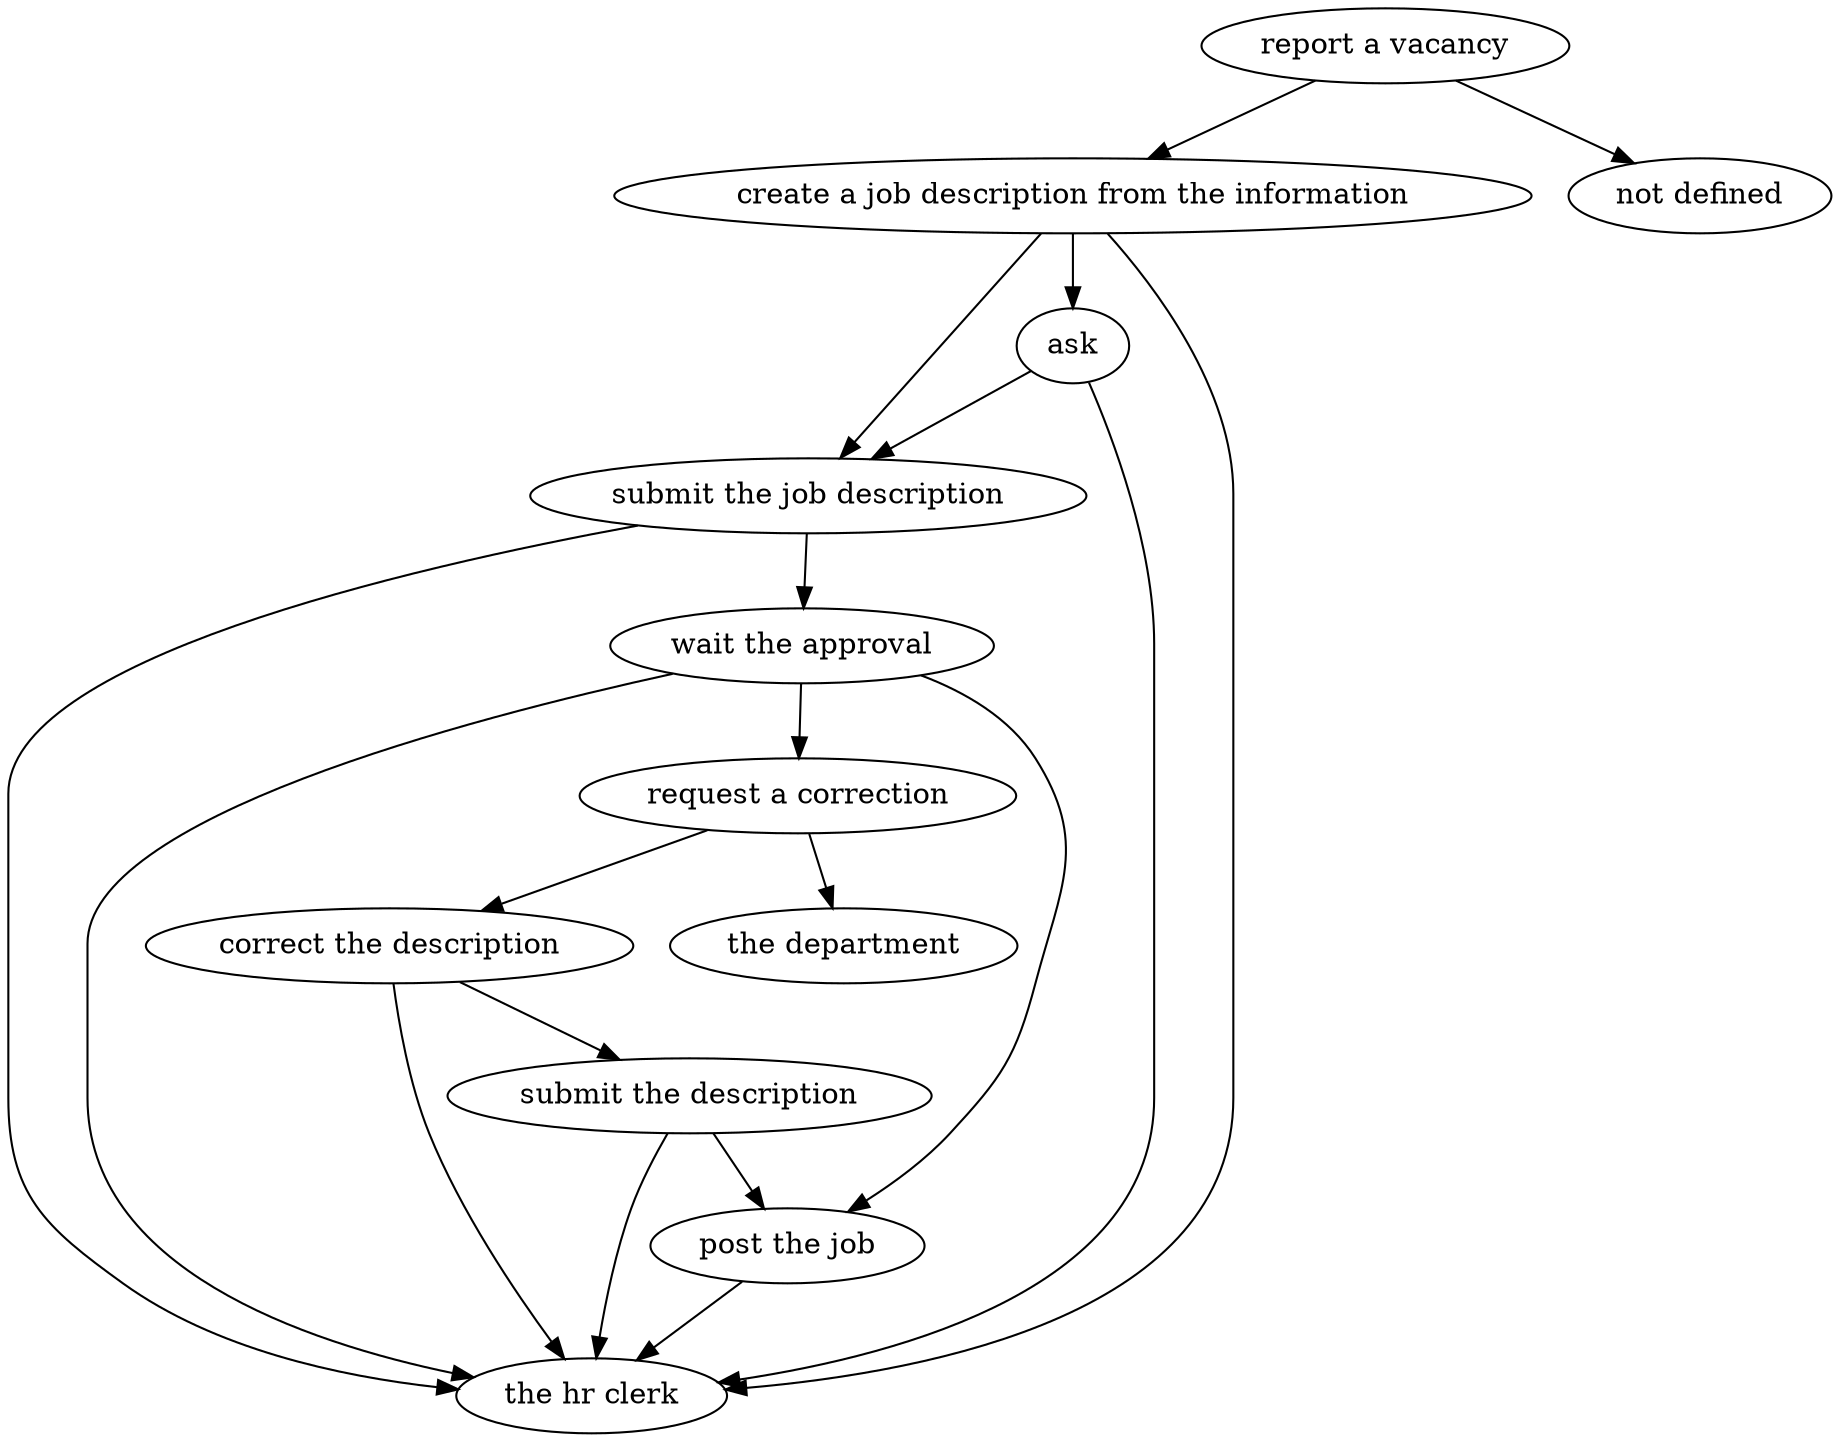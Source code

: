 strict digraph "doc-8.2" {
	graph [name="doc-8.2"];
	"report a vacancy"	[attrs="{'type': 'Activity', 'label': 'report a vacancy'}"];
	"create a job description from the information"	[attrs="{'type': 'Activity', 'label': 'create a job description from the information'}"];
	"report a vacancy" -> "create a job description from the information"	[attrs="{'type': 'flow', 'label': 'flow'}"];
	"not defined"	[attrs="{'type': 'Actor', 'label': 'not defined'}"];
	"report a vacancy" -> "not defined"	[attrs="{'type': 'actor performer', 'label': 'actor performer'}"];
	ask	[attrs="{'type': 'Activity', 'label': 'ask'}"];
	"create a job description from the information" -> ask	[attrs="{'type': 'flow', 'label': 'flow'}"];
	"submit the job description"	[attrs="{'type': 'Activity', 'label': 'submit the job description'}"];
	"create a job description from the information" -> "submit the job description"	[attrs="{'type': 'flow', 'label': 'flow'}"];
	"the hr clerk"	[attrs="{'type': 'Actor', 'label': 'the hr clerk'}"];
	"create a job description from the information" -> "the hr clerk"	[attrs="{'type': 'actor performer', 'label': 'actor performer'}"];
	ask -> "submit the job description"	[attrs="{'type': 'flow', 'label': 'flow'}"];
	ask -> "the hr clerk"	[attrs="{'type': 'actor performer', 'label': 'actor performer'}"];
	"wait the approval"	[attrs="{'type': 'Activity', 'label': 'wait the approval'}"];
	"submit the job description" -> "wait the approval"	[attrs="{'type': 'flow', 'label': 'flow'}"];
	"submit the job description" -> "the hr clerk"	[attrs="{'type': 'actor performer', 'label': 'actor performer'}"];
	"request a correction"	[attrs="{'type': 'Activity', 'label': 'request a correction'}"];
	"wait the approval" -> "request a correction"	[attrs="{'type': 'flow', 'label': 'flow'}"];
	"post the job"	[attrs="{'type': 'Activity', 'label': 'post the job'}"];
	"wait the approval" -> "post the job"	[attrs="{'type': 'flow', 'label': 'flow'}"];
	"wait the approval" -> "the hr clerk"	[attrs="{'type': 'actor performer', 'label': 'actor performer'}"];
	"correct the description"	[attrs="{'type': 'Activity', 'label': 'correct the description'}"];
	"request a correction" -> "correct the description"	[attrs="{'type': 'flow', 'label': 'flow'}"];
	"the department"	[attrs="{'type': 'Actor', 'label': 'the department'}"];
	"request a correction" -> "the department"	[attrs="{'type': 'actor performer', 'label': 'actor performer'}"];
	"submit the description"	[attrs="{'type': 'Activity', 'label': 'submit the description'}"];
	"correct the description" -> "submit the description"	[attrs="{'type': 'flow', 'label': 'flow'}"];
	"correct the description" -> "the hr clerk"	[attrs="{'type': 'actor performer', 'label': 'actor performer'}"];
	"submit the description" -> "post the job"	[attrs="{'type': 'flow', 'label': 'flow'}"];
	"submit the description" -> "the hr clerk"	[attrs="{'type': 'actor performer', 'label': 'actor performer'}"];
	"post the job" -> "the hr clerk"	[attrs="{'type': 'actor performer', 'label': 'actor performer'}"];
}
